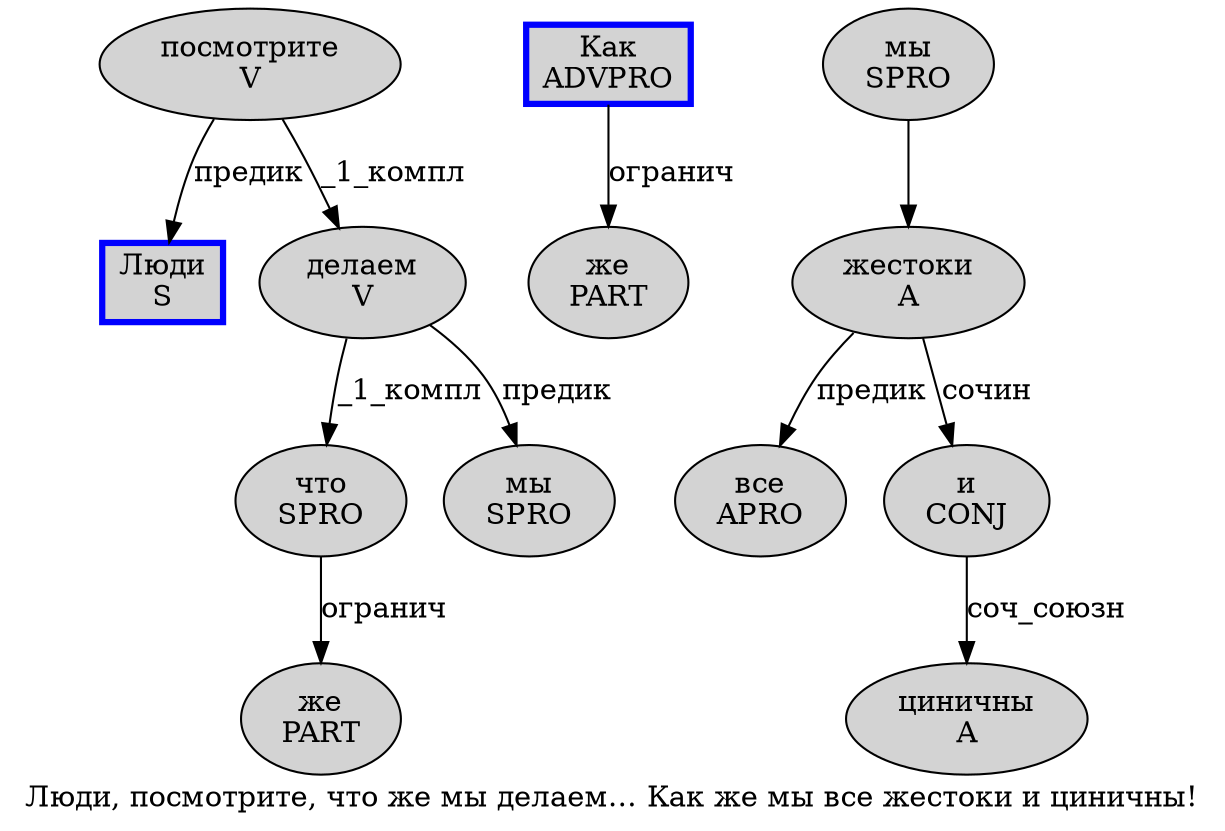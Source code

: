 digraph SENTENCE_2301 {
	graph [label="Люди, посмотрите, что же мы делаем… Как же мы все жестоки и циничны!"]
	node [style=filled]
		0 [label="Люди
S" color=blue fillcolor=lightgray penwidth=3 shape=box]
		2 [label="посмотрите
V" color="" fillcolor=lightgray penwidth=1 shape=ellipse]
		4 [label="что
SPRO" color="" fillcolor=lightgray penwidth=1 shape=ellipse]
		5 [label="же
PART" color="" fillcolor=lightgray penwidth=1 shape=ellipse]
		6 [label="мы
SPRO" color="" fillcolor=lightgray penwidth=1 shape=ellipse]
		7 [label="делаем
V" color="" fillcolor=lightgray penwidth=1 shape=ellipse]
		9 [label="Как
ADVPRO" color=blue fillcolor=lightgray penwidth=3 shape=box]
		10 [label="же
PART" color="" fillcolor=lightgray penwidth=1 shape=ellipse]
		11 [label="мы
SPRO" color="" fillcolor=lightgray penwidth=1 shape=ellipse]
		12 [label="все
APRO" color="" fillcolor=lightgray penwidth=1 shape=ellipse]
		13 [label="жестоки
A" color="" fillcolor=lightgray penwidth=1 shape=ellipse]
		14 [label="и
CONJ" color="" fillcolor=lightgray penwidth=1 shape=ellipse]
		15 [label="циничны
A" color="" fillcolor=lightgray penwidth=1 shape=ellipse]
			2 -> 0 [label="предик"]
			2 -> 7 [label="_1_компл"]
			4 -> 5 [label="огранич"]
			11 -> 13
			7 -> 4 [label="_1_компл"]
			7 -> 6 [label="предик"]
			14 -> 15 [label="соч_союзн"]
			9 -> 10 [label="огранич"]
			13 -> 12 [label="предик"]
			13 -> 14 [label="сочин"]
}